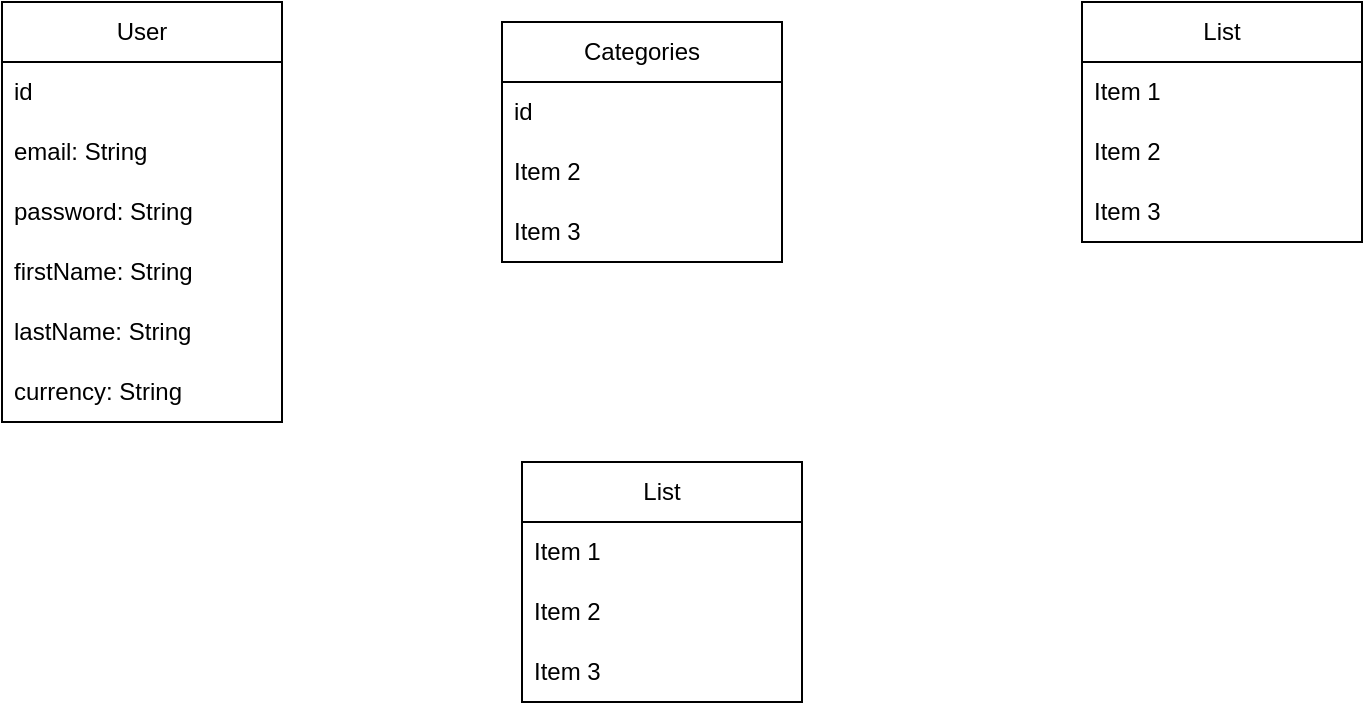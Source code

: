 <mxfile version="26.0.11">
  <diagram name="Page-1" id="gBRBt46rKq03px5-nGEo">
    <mxGraphModel dx="1221" dy="725" grid="1" gridSize="10" guides="1" tooltips="1" connect="1" arrows="1" fold="1" page="1" pageScale="1" pageWidth="827" pageHeight="1169" math="0" shadow="0">
      <root>
        <mxCell id="0" />
        <mxCell id="1" parent="0" />
        <mxCell id="HMoeNJGajT7FNKXjHUR6-1" value="User" style="swimlane;fontStyle=0;childLayout=stackLayout;horizontal=1;startSize=30;horizontalStack=0;resizeParent=1;resizeParentMax=0;resizeLast=0;collapsible=1;marginBottom=0;whiteSpace=wrap;html=1;" vertex="1" parent="1">
          <mxGeometry x="70" y="140" width="140" height="210" as="geometry" />
        </mxCell>
        <mxCell id="HMoeNJGajT7FNKXjHUR6-2" value="id" style="text;strokeColor=none;fillColor=none;align=left;verticalAlign=middle;spacingLeft=4;spacingRight=4;overflow=hidden;points=[[0,0.5],[1,0.5]];portConstraint=eastwest;rotatable=0;whiteSpace=wrap;html=1;" vertex="1" parent="HMoeNJGajT7FNKXjHUR6-1">
          <mxGeometry y="30" width="140" height="30" as="geometry" />
        </mxCell>
        <mxCell id="HMoeNJGajT7FNKXjHUR6-3" value="email: String" style="text;strokeColor=none;fillColor=none;align=left;verticalAlign=middle;spacingLeft=4;spacingRight=4;overflow=hidden;points=[[0,0.5],[1,0.5]];portConstraint=eastwest;rotatable=0;whiteSpace=wrap;html=1;" vertex="1" parent="HMoeNJGajT7FNKXjHUR6-1">
          <mxGeometry y="60" width="140" height="30" as="geometry" />
        </mxCell>
        <mxCell id="HMoeNJGajT7FNKXjHUR6-4" value="password: String" style="text;strokeColor=none;fillColor=none;align=left;verticalAlign=middle;spacingLeft=4;spacingRight=4;overflow=hidden;points=[[0,0.5],[1,0.5]];portConstraint=eastwest;rotatable=0;whiteSpace=wrap;html=1;" vertex="1" parent="HMoeNJGajT7FNKXjHUR6-1">
          <mxGeometry y="90" width="140" height="30" as="geometry" />
        </mxCell>
        <mxCell id="HMoeNJGajT7FNKXjHUR6-6" value="firstName: String" style="text;strokeColor=none;fillColor=none;align=left;verticalAlign=middle;spacingLeft=4;spacingRight=4;overflow=hidden;points=[[0,0.5],[1,0.5]];portConstraint=eastwest;rotatable=0;whiteSpace=wrap;html=1;" vertex="1" parent="HMoeNJGajT7FNKXjHUR6-1">
          <mxGeometry y="120" width="140" height="30" as="geometry" />
        </mxCell>
        <mxCell id="HMoeNJGajT7FNKXjHUR6-5" value="lastName: String" style="text;strokeColor=none;fillColor=none;align=left;verticalAlign=middle;spacingLeft=4;spacingRight=4;overflow=hidden;points=[[0,0.5],[1,0.5]];portConstraint=eastwest;rotatable=0;whiteSpace=wrap;html=1;" vertex="1" parent="HMoeNJGajT7FNKXjHUR6-1">
          <mxGeometry y="150" width="140" height="30" as="geometry" />
        </mxCell>
        <mxCell id="HMoeNJGajT7FNKXjHUR6-7" value="currency: String" style="text;strokeColor=none;fillColor=none;align=left;verticalAlign=middle;spacingLeft=4;spacingRight=4;overflow=hidden;points=[[0,0.5],[1,0.5]];portConstraint=eastwest;rotatable=0;whiteSpace=wrap;html=1;" vertex="1" parent="HMoeNJGajT7FNKXjHUR6-1">
          <mxGeometry y="180" width="140" height="30" as="geometry" />
        </mxCell>
        <mxCell id="HMoeNJGajT7FNKXjHUR6-8" value="Categories" style="swimlane;fontStyle=0;childLayout=stackLayout;horizontal=1;startSize=30;horizontalStack=0;resizeParent=1;resizeParentMax=0;resizeLast=0;collapsible=1;marginBottom=0;whiteSpace=wrap;html=1;" vertex="1" parent="1">
          <mxGeometry x="320" y="150" width="140" height="120" as="geometry" />
        </mxCell>
        <mxCell id="HMoeNJGajT7FNKXjHUR6-9" value="id" style="text;strokeColor=none;fillColor=none;align=left;verticalAlign=middle;spacingLeft=4;spacingRight=4;overflow=hidden;points=[[0,0.5],[1,0.5]];portConstraint=eastwest;rotatable=0;whiteSpace=wrap;html=1;" vertex="1" parent="HMoeNJGajT7FNKXjHUR6-8">
          <mxGeometry y="30" width="140" height="30" as="geometry" />
        </mxCell>
        <mxCell id="HMoeNJGajT7FNKXjHUR6-10" value="Item 2" style="text;strokeColor=none;fillColor=none;align=left;verticalAlign=middle;spacingLeft=4;spacingRight=4;overflow=hidden;points=[[0,0.5],[1,0.5]];portConstraint=eastwest;rotatable=0;whiteSpace=wrap;html=1;" vertex="1" parent="HMoeNJGajT7FNKXjHUR6-8">
          <mxGeometry y="60" width="140" height="30" as="geometry" />
        </mxCell>
        <mxCell id="HMoeNJGajT7FNKXjHUR6-11" value="Item 3" style="text;strokeColor=none;fillColor=none;align=left;verticalAlign=middle;spacingLeft=4;spacingRight=4;overflow=hidden;points=[[0,0.5],[1,0.5]];portConstraint=eastwest;rotatable=0;whiteSpace=wrap;html=1;" vertex="1" parent="HMoeNJGajT7FNKXjHUR6-8">
          <mxGeometry y="90" width="140" height="30" as="geometry" />
        </mxCell>
        <mxCell id="HMoeNJGajT7FNKXjHUR6-12" value="List" style="swimlane;fontStyle=0;childLayout=stackLayout;horizontal=1;startSize=30;horizontalStack=0;resizeParent=1;resizeParentMax=0;resizeLast=0;collapsible=1;marginBottom=0;whiteSpace=wrap;html=1;" vertex="1" parent="1">
          <mxGeometry x="610" y="140" width="140" height="120" as="geometry" />
        </mxCell>
        <mxCell id="HMoeNJGajT7FNKXjHUR6-13" value="Item 1" style="text;strokeColor=none;fillColor=none;align=left;verticalAlign=middle;spacingLeft=4;spacingRight=4;overflow=hidden;points=[[0,0.5],[1,0.5]];portConstraint=eastwest;rotatable=0;whiteSpace=wrap;html=1;" vertex="1" parent="HMoeNJGajT7FNKXjHUR6-12">
          <mxGeometry y="30" width="140" height="30" as="geometry" />
        </mxCell>
        <mxCell id="HMoeNJGajT7FNKXjHUR6-14" value="Item 2" style="text;strokeColor=none;fillColor=none;align=left;verticalAlign=middle;spacingLeft=4;spacingRight=4;overflow=hidden;points=[[0,0.5],[1,0.5]];portConstraint=eastwest;rotatable=0;whiteSpace=wrap;html=1;" vertex="1" parent="HMoeNJGajT7FNKXjHUR6-12">
          <mxGeometry y="60" width="140" height="30" as="geometry" />
        </mxCell>
        <mxCell id="HMoeNJGajT7FNKXjHUR6-15" value="Item 3" style="text;strokeColor=none;fillColor=none;align=left;verticalAlign=middle;spacingLeft=4;spacingRight=4;overflow=hidden;points=[[0,0.5],[1,0.5]];portConstraint=eastwest;rotatable=0;whiteSpace=wrap;html=1;" vertex="1" parent="HMoeNJGajT7FNKXjHUR6-12">
          <mxGeometry y="90" width="140" height="30" as="geometry" />
        </mxCell>
        <mxCell id="HMoeNJGajT7FNKXjHUR6-16" value="List" style="swimlane;fontStyle=0;childLayout=stackLayout;horizontal=1;startSize=30;horizontalStack=0;resizeParent=1;resizeParentMax=0;resizeLast=0;collapsible=1;marginBottom=0;whiteSpace=wrap;html=1;" vertex="1" parent="1">
          <mxGeometry x="330" y="370" width="140" height="120" as="geometry" />
        </mxCell>
        <mxCell id="HMoeNJGajT7FNKXjHUR6-17" value="Item 1" style="text;strokeColor=none;fillColor=none;align=left;verticalAlign=middle;spacingLeft=4;spacingRight=4;overflow=hidden;points=[[0,0.5],[1,0.5]];portConstraint=eastwest;rotatable=0;whiteSpace=wrap;html=1;" vertex="1" parent="HMoeNJGajT7FNKXjHUR6-16">
          <mxGeometry y="30" width="140" height="30" as="geometry" />
        </mxCell>
        <mxCell id="HMoeNJGajT7FNKXjHUR6-18" value="Item 2" style="text;strokeColor=none;fillColor=none;align=left;verticalAlign=middle;spacingLeft=4;spacingRight=4;overflow=hidden;points=[[0,0.5],[1,0.5]];portConstraint=eastwest;rotatable=0;whiteSpace=wrap;html=1;" vertex="1" parent="HMoeNJGajT7FNKXjHUR6-16">
          <mxGeometry y="60" width="140" height="30" as="geometry" />
        </mxCell>
        <mxCell id="HMoeNJGajT7FNKXjHUR6-19" value="Item 3" style="text;strokeColor=none;fillColor=none;align=left;verticalAlign=middle;spacingLeft=4;spacingRight=4;overflow=hidden;points=[[0,0.5],[1,0.5]];portConstraint=eastwest;rotatable=0;whiteSpace=wrap;html=1;" vertex="1" parent="HMoeNJGajT7FNKXjHUR6-16">
          <mxGeometry y="90" width="140" height="30" as="geometry" />
        </mxCell>
      </root>
    </mxGraphModel>
  </diagram>
</mxfile>
